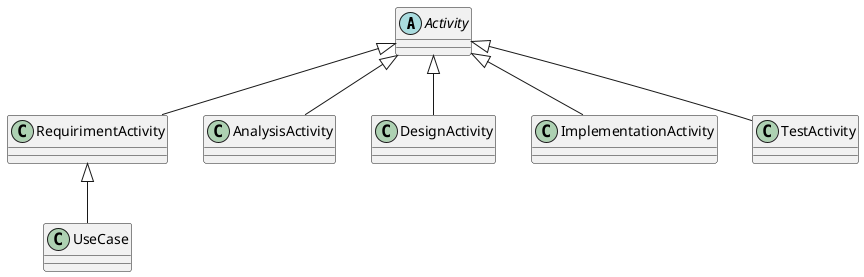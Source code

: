 @startuml

Abstract Class Activity
Class RequirimentActivity
Class AnalysisActivity
Class DesignActivity
Class ImplementationActivity
Class TestActivity
Class UseCase

Activity <|-- RequirimentActivity
Activity <|-- AnalysisActivity
Activity <|-- DesignActivity
Activity <|-- ImplementationActivity
Activity <|-- TestActivity
RequirimentActivity <|-- UseCase

@enduml